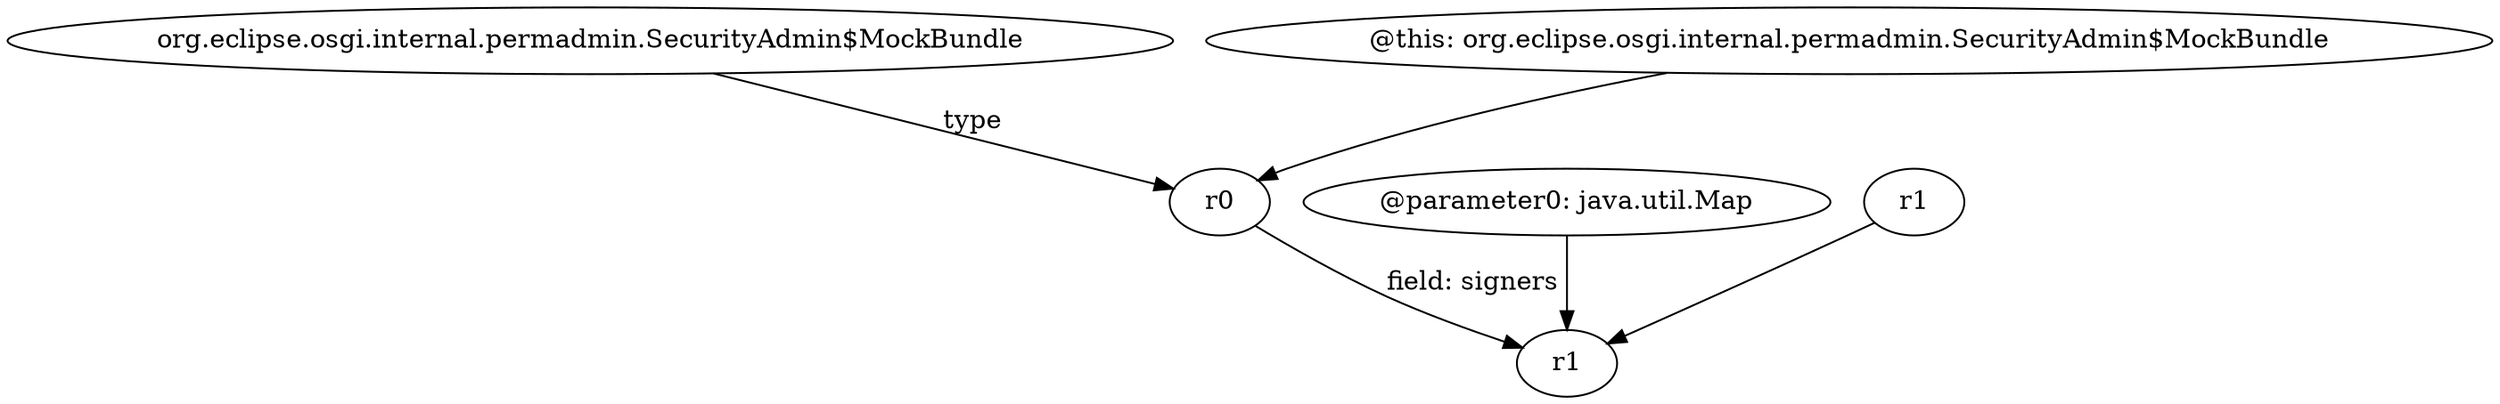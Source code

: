 digraph g {
0[label="org.eclipse.osgi.internal.permadmin.SecurityAdmin$MockBundle"]
1[label="r0"]
0->1[label="type"]
2[label="@this: org.eclipse.osgi.internal.permadmin.SecurityAdmin$MockBundle"]
2->1[label=""]
3[label="r1"]
1->3[label="field: signers"]
4[label="@parameter0: java.util.Map"]
4->3[label=""]
5[label="r1"]
5->3[label=""]
}